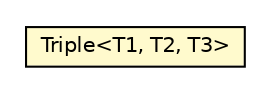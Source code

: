 #!/usr/local/bin/dot
#
# Class diagram 
# Generated by UMLGraph version R5_6-24-gf6e263 (http://www.umlgraph.org/)
#

digraph G {
	edge [fontname="Helvetica",fontsize=10,labelfontname="Helvetica",labelfontsize=10];
	node [fontname="Helvetica",fontsize=10,shape=plaintext];
	nodesep=0.25;
	ranksep=0.5;
	// com.orientechnologies.orient.core.serialization.serializer.record.binary.HelperClasses.Triple<T1, T2, T3>
	c1040449 [label=<<table title="com.orientechnologies.orient.core.serialization.serializer.record.binary.HelperClasses.Triple" border="0" cellborder="1" cellspacing="0" cellpadding="2" port="p" bgcolor="lemonChiffon" href="./HelperClasses.Triple.html">
		<tr><td><table border="0" cellspacing="0" cellpadding="1">
<tr><td align="center" balign="center"> Triple&lt;T1, T2, T3&gt; </td></tr>
		</table></td></tr>
		</table>>, URL="./HelperClasses.Triple.html", fontname="Helvetica", fontcolor="black", fontsize=10.0];
}


